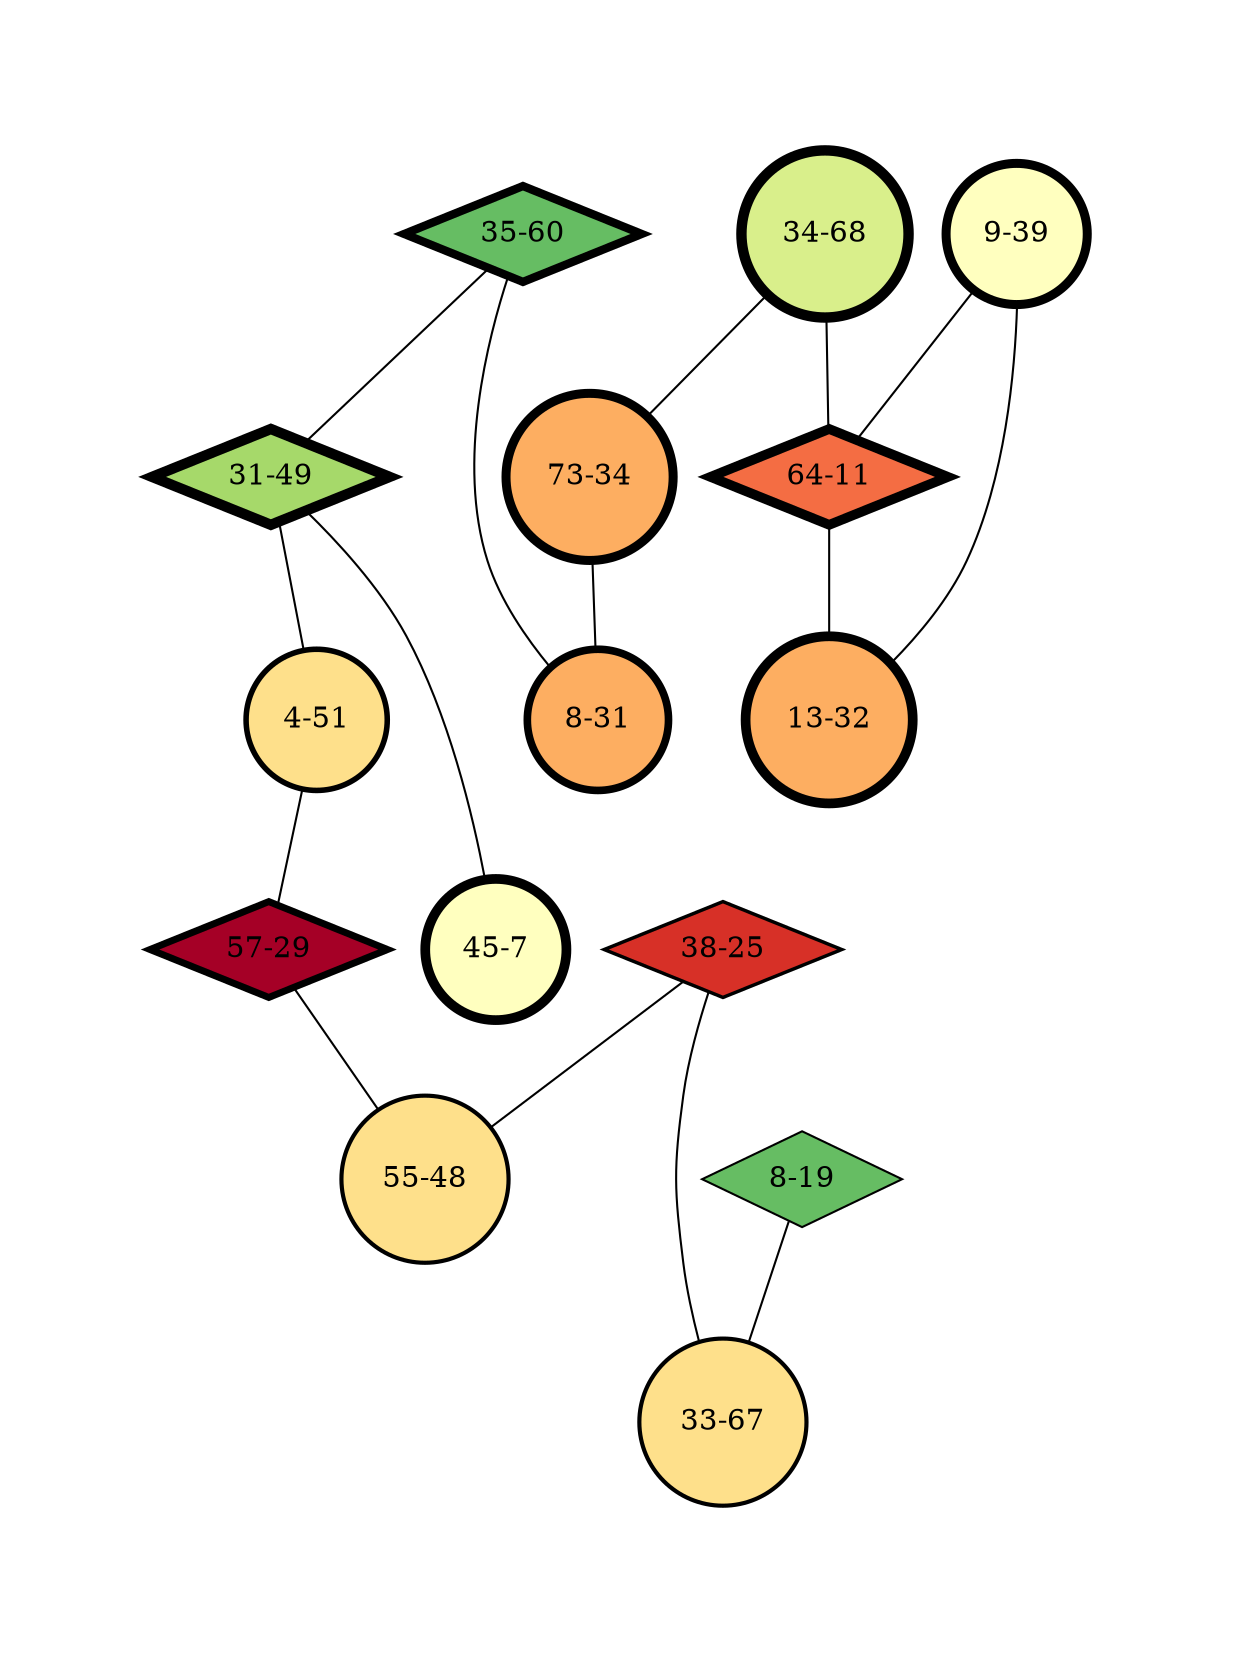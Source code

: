 strict graph G {
labelloc=b;
ratio=auto;
pad="1.0";
node [width="0.3", shape=circle, height="0.3", style=filled, label=""];
0 [xCoordinate="60.0", appears_in_slice=12, yCoordinate="35.0", level=child, colorscheme=rdylgn11, child_of="assemblage-10-67", short_label="35-60", label="35-60", shape=diamond, fillcolor=9, size="767.140256851", parent_node="assemblage-10-67", id=0, penwidth="4.0"];
1 [xCoordinate="49.0", appears_in_slice=15, yCoordinate="31.0", level=child, colorscheme=rdylgn11, child_of="assemblage-34-37", short_label="31-49", label="31-49", shape=diamond, fillcolor=8, size="373.607760426", parent_node="assemblage-34-37", id=1, penwidth="5.0"];
2 [xCoordinate="68.0", appears_in_slice=15, yCoordinate="34.0", level=grandchild, colorscheme=rdylgn11, child_of="assemblage-23-55", short_label="34-68", label="34-68", shape=circle, fillcolor=7, size="373.607760426", parent_node="assemblage-28-29", id=2, penwidth="5.0"];
3 [xCoordinate="39.0", appears_in_slice=13, yCoordinate="9.0", level=grandchild, colorscheme=rdylgn11, child_of="assemblage-56-28", short_label="9-39", label="9-39", shape=circle, fillcolor=6, size="388.667783829", parent_node="assemblage-35-60", id=3, penwidth="4.33333333333"];
4 [xCoordinate="51.0", appears_in_slice=8, yCoordinate="4.0", level=grandchild, colorscheme=rdylgn11, child_of="assemblage-23-47", short_label="4-51", label="4-51", shape=circle, fillcolor=5, size="1098.98083007", parent_node="assemblage-68-63", id=4, penwidth="2.66666666667"];
5 [xCoordinate="34.0", appears_in_slice=13, yCoordinate="73.0", level=grandchild, colorscheme=rdylgn11, child_of="assemblage-64-39", short_label="73-34", label="73-34", shape=circle, fillcolor=4, size="388.667783829", parent_node="assemblage-35-60", id=7, penwidth="4.33333333333"];
6 [xCoordinate="11.0", appears_in_slice=14, yCoordinate="64.0", level=child, colorscheme=rdylgn11, child_of="assemblage-34-37", short_label="64-11", label="64-11", shape=diamond, fillcolor=3, size="735.254178524", parent_node="assemblage-34-37", id=6, penwidth="4.66666666667"];
7 [xCoordinate="32.0", appears_in_slice=14, yCoordinate="13.0", level=grandchild, colorscheme=rdylgn11, child_of="assemblage-64-39", short_label="13-32", label="13-32", shape=circle, fillcolor=4, size="361.646418098", parent_node="assemblage-35-60", id=5, penwidth="4.66666666667"];
8 [xCoordinate="25.0", appears_in_slice=5, yCoordinate="38.0", level=child, colorscheme=rdylgn11, child_of="assemblage-10-43", short_label="38-25", label="38-25", shape=diamond, fillcolor=2, size="355.71991968", parent_node="assemblage-10-43", id=8, penwidth="1.66666666667"];
9 [xCoordinate="29.0", appears_in_slice=10, yCoordinate="57.0", level=child, colorscheme=rdylgn11, child_of="assemblage-10-67", short_label="57-29", label="57-29", shape=diamond, fillcolor=1, size="358.417722433", parent_node="assemblage-10-67", id=9, penwidth="3.33333333333"];
10 [xCoordinate="19.0", appears_in_slice=3, yCoordinate="8.0", level=child, colorscheme=rdylgn11, child_of="assemblage-57-46", short_label="8-19", label="8-19", shape=diamond, fillcolor=9, size="719.760773153", parent_node="assemblage-57-46", id=10, penwidth="1.0"];
11 [xCoordinate="67.0", appears_in_slice=6, yCoordinate="33.0", level=grandchild, colorscheme=rdylgn11, child_of="assemblage-23-47", short_label="33-67", label="33-67", shape=circle, fillcolor=5, size="348.114066134", parent_node="assemblage-68-63", id=11, penwidth="2.0"];
12 [xCoordinate="31.0", appears_in_slice=11, yCoordinate="8.0", level=grandchild, colorscheme=rdylgn11, child_of="assemblage-64-39", short_label="8-31", label="8-31", shape=circle, fillcolor=4, size="255.066957514", parent_node="assemblage-8-26", id=12, penwidth="3.66666666667"];
13 [xCoordinate="48.0", appears_in_slice=6, yCoordinate="55.0", level=grandchild, colorscheme=rdylgn11, child_of="assemblage-23-47", short_label="55-48", label="55-48", shape=circle, fillcolor=5, size="613.701370932", parent_node="assemblage-65-58", id=13, penwidth="2.0"];
14 [xCoordinate="7.0", appears_in_slice=14, yCoordinate="45.0", level=grandchild, colorscheme=rdylgn11, child_of="assemblage-56-28", short_label="45-7", label="45-7", shape=circle, fillcolor=6, size="361.646418098", parent_node="assemblage-35-54", id=14, penwidth="4.66666666667"];
0 -- 1  [inverseweight="158.926233623", weight="0.00629222738879"];
0 -- 12  [inverseweight="2570.04485981", weight="0.000389098266586"];
1 -- 4  [inverseweight="8.10910703761", weight="0.123318140377"];
1 -- 14  [inverseweight="145.64784414", weight="0.00686587574233"];
2 -- 5  [inverseweight="7056.74696386", weight="0.000141708354447"];
2 -- 6  [inverseweight="28154.0097641", weight="3.55e-05"];
3 -- 6  [inverseweight="47985.6803849", weight="2.083955e-05"];
3 -- 7  [inverseweight=100000, weight="1e-06"];
4 -- 9  [inverseweight="24.050375997", weight="0.041579391529"];
5 -- 12  [inverseweight="3173.50506567", weight="0.000315108997561"];
6 -- 7  [inverseweight="47985.6803849", weight="2.08395e-05"];
8 -- 11  [inverseweight="4.0912243666", weight="0.244425607201"];
8 -- 13  [inverseweight="5.55544121323", weight="0.180003704768"];
9 -- 13  [inverseweight="6.90978014418", weight="0.14472240493"];
10 -- 11  [inverseweight="7.21599981235", weight="0.138580934868"];
}
